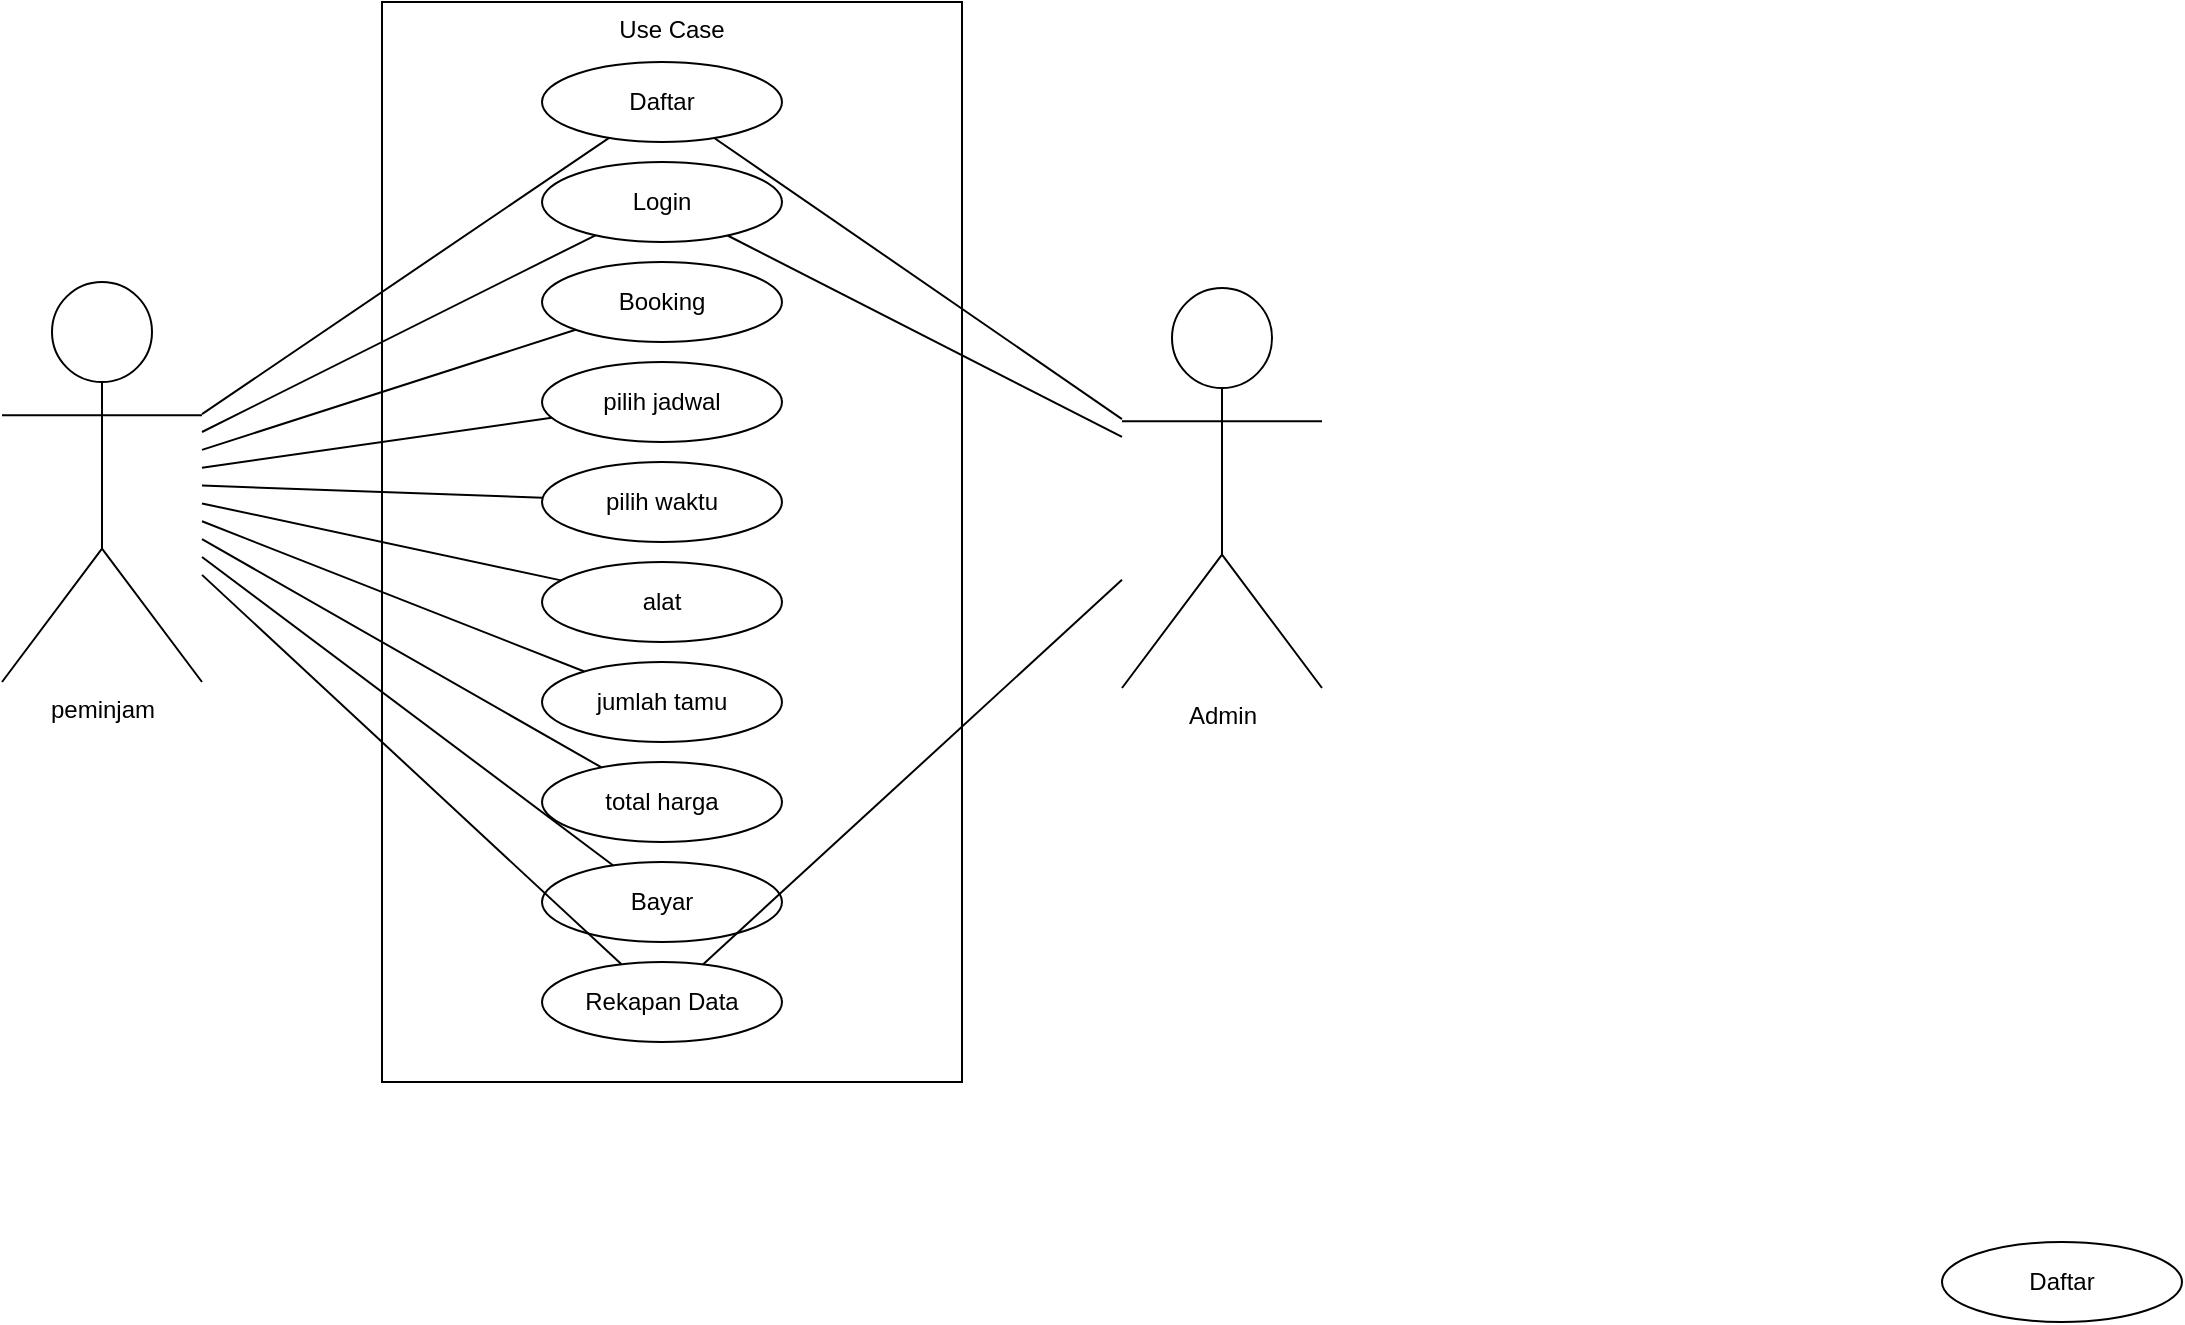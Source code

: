 <mxfile version="24.7.7" pages="2">
  <diagram name="Halaman-1" id="6Wa73_7NijkpgyKoH-4O">
    <mxGraphModel dx="880" dy="2806" grid="1" gridSize="10" guides="1" tooltips="1" connect="1" arrows="1" fold="1" page="1" pageScale="1" pageWidth="827" pageHeight="1169" math="0" shadow="0">
      <root>
        <mxCell id="0" />
        <mxCell id="1" parent="0" />
        <mxCell id="3LUeXYv4PFibwEN7jM8j-3" value="Use Case" style="rounded=0;whiteSpace=wrap;html=1;verticalAlign=top;" parent="1" vertex="1">
          <mxGeometry x="300" y="-2280" width="290" height="540" as="geometry" />
        </mxCell>
        <mxCell id="3LUeXYv4PFibwEN7jM8j-6" value="Daftar" style="ellipse;whiteSpace=wrap;html=1;" parent="1" vertex="1">
          <mxGeometry x="380" y="-2250" width="120" height="40" as="geometry" />
        </mxCell>
        <mxCell id="3LUeXYv4PFibwEN7jM8j-7" value="Login" style="ellipse;whiteSpace=wrap;html=1;" parent="1" vertex="1">
          <mxGeometry x="380" y="-2200" width="120" height="40" as="geometry" />
        </mxCell>
        <mxCell id="3LUeXYv4PFibwEN7jM8j-12" value="Booking" style="ellipse;whiteSpace=wrap;html=1;" parent="1" vertex="1">
          <mxGeometry x="380" y="-2150" width="120" height="40" as="geometry" />
        </mxCell>
        <mxCell id="3LUeXYv4PFibwEN7jM8j-15" value="Daftar" style="ellipse;whiteSpace=wrap;html=1;" parent="1" vertex="1">
          <mxGeometry x="1080" y="-1660" width="120" height="40" as="geometry" />
        </mxCell>
        <mxCell id="3LUeXYv4PFibwEN7jM8j-17" value="Bayar" style="ellipse;whiteSpace=wrap;html=1;" parent="1" vertex="1">
          <mxGeometry x="380" y="-1850" width="120" height="40" as="geometry" />
        </mxCell>
        <mxCell id="3LUeXYv4PFibwEN7jM8j-23" style="edgeStyle=orthogonalEdgeStyle;rounded=0;orthogonalLoop=1;jettySize=auto;html=1;exitX=0.5;exitY=1;exitDx=0;exitDy=0;" parent="1" source="3LUeXYv4PFibwEN7jM8j-3" target="3LUeXYv4PFibwEN7jM8j-3" edge="1">
          <mxGeometry relative="1" as="geometry" />
        </mxCell>
        <mxCell id="3LUeXYv4PFibwEN7jM8j-25" value="Admin" style="shape=umlActor;verticalLabelPosition=bottom;verticalAlign=top;html=1;outlineConnect=0;" parent="1" vertex="1">
          <mxGeometry x="670" y="-2137" width="100" height="200" as="geometry" />
        </mxCell>
        <mxCell id="3LUeXYv4PFibwEN7jM8j-35" value="" style="endArrow=none;html=1;rounded=0;" parent="1" edge="1" target="3LUeXYv4PFibwEN7jM8j-6" source="FEBntINxlMD35hURQeMc-7">
          <mxGeometry width="50" height="50" relative="1" as="geometry">
            <mxPoint x="260" y="-2160" as="sourcePoint" />
            <mxPoint x="379.659" y="-2213.901" as="targetPoint" />
          </mxGeometry>
        </mxCell>
        <mxCell id="3LUeXYv4PFibwEN7jM8j-37" value="Rekapan Data" style="ellipse;whiteSpace=wrap;html=1;" parent="1" vertex="1">
          <mxGeometry x="380" y="-1800" width="120" height="40" as="geometry" />
        </mxCell>
        <mxCell id="3LUeXYv4PFibwEN7jM8j-40" value="" style="endArrow=none;html=1;rounded=0;" parent="1" target="3LUeXYv4PFibwEN7jM8j-7" edge="1" source="FEBntINxlMD35hURQeMc-7">
          <mxGeometry width="50" height="50" relative="1" as="geometry">
            <mxPoint x="260" y="-2130" as="sourcePoint" />
            <mxPoint x="440" y="-2140" as="targetPoint" />
          </mxGeometry>
        </mxCell>
        <mxCell id="3LUeXYv4PFibwEN7jM8j-49" value="" style="endArrow=none;html=1;rounded=0;" parent="1" edge="1" target="3LUeXYv4PFibwEN7jM8j-25" source="3LUeXYv4PFibwEN7jM8j-6">
          <mxGeometry width="50" height="50" relative="1" as="geometry">
            <mxPoint x="498.341" y="-2215.901" as="sourcePoint" />
            <mxPoint x="620" y="-2164" as="targetPoint" />
          </mxGeometry>
        </mxCell>
        <mxCell id="3LUeXYv4PFibwEN7jM8j-50" value="" style="endArrow=none;html=1;rounded=0;" parent="1" target="3LUeXYv4PFibwEN7jM8j-7" edge="1" source="3LUeXYv4PFibwEN7jM8j-25">
          <mxGeometry width="50" height="50" relative="1" as="geometry">
            <mxPoint x="620" y="-2130" as="sourcePoint" />
            <mxPoint x="440" y="-2140" as="targetPoint" />
          </mxGeometry>
        </mxCell>
        <mxCell id="FEBntINxlMD35hURQeMc-1" value="pilih jadwal" style="ellipse;whiteSpace=wrap;html=1;" parent="1" vertex="1">
          <mxGeometry x="380" y="-2100" width="120" height="40" as="geometry" />
        </mxCell>
        <mxCell id="FEBntINxlMD35hURQeMc-2" value="pilih waktu" style="ellipse;whiteSpace=wrap;html=1;" parent="1" vertex="1">
          <mxGeometry x="380" y="-2050" width="120" height="40" as="geometry" />
        </mxCell>
        <mxCell id="FEBntINxlMD35hURQeMc-3" value="alat" style="ellipse;whiteSpace=wrap;html=1;" parent="1" vertex="1">
          <mxGeometry x="380" y="-2000" width="120" height="40" as="geometry" />
        </mxCell>
        <mxCell id="FEBntINxlMD35hURQeMc-5" value="jumlah tamu" style="ellipse;whiteSpace=wrap;html=1;" parent="1" vertex="1">
          <mxGeometry x="380" y="-1950" width="120" height="40" as="geometry" />
        </mxCell>
        <mxCell id="FEBntINxlMD35hURQeMc-6" value="total harga" style="ellipse;whiteSpace=wrap;html=1;" parent="1" vertex="1">
          <mxGeometry x="380" y="-1900" width="120" height="40" as="geometry" />
        </mxCell>
        <mxCell id="FEBntINxlMD35hURQeMc-7" value="peminjam" style="shape=umlActor;verticalLabelPosition=bottom;verticalAlign=top;html=1;outlineConnect=0;" parent="1" vertex="1">
          <mxGeometry x="110" y="-2140" width="100" height="200" as="geometry" />
        </mxCell>
        <mxCell id="17oZ33p9a87ihfI5K5O_-1" value="" style="endArrow=none;html=1;rounded=0;" edge="1" parent="1" source="FEBntINxlMD35hURQeMc-7" target="3LUeXYv4PFibwEN7jM8j-12">
          <mxGeometry width="50" height="50" relative="1" as="geometry">
            <mxPoint x="430" y="-2030" as="sourcePoint" />
            <mxPoint x="480" y="-2080" as="targetPoint" />
          </mxGeometry>
        </mxCell>
        <mxCell id="17oZ33p9a87ihfI5K5O_-2" value="" style="endArrow=none;html=1;rounded=0;" edge="1" parent="1" source="FEBntINxlMD35hURQeMc-7" target="FEBntINxlMD35hURQeMc-1">
          <mxGeometry width="50" height="50" relative="1" as="geometry">
            <mxPoint x="430" y="-2030" as="sourcePoint" />
            <mxPoint x="480" y="-2080" as="targetPoint" />
          </mxGeometry>
        </mxCell>
        <mxCell id="17oZ33p9a87ihfI5K5O_-3" value="" style="endArrow=none;html=1;rounded=0;" edge="1" parent="1" source="FEBntINxlMD35hURQeMc-7" target="FEBntINxlMD35hURQeMc-2">
          <mxGeometry width="50" height="50" relative="1" as="geometry">
            <mxPoint x="430" y="-2030" as="sourcePoint" />
            <mxPoint x="480" y="-2080" as="targetPoint" />
          </mxGeometry>
        </mxCell>
        <mxCell id="17oZ33p9a87ihfI5K5O_-4" value="" style="endArrow=none;html=1;rounded=0;" edge="1" parent="1" source="FEBntINxlMD35hURQeMc-7" target="FEBntINxlMD35hURQeMc-3">
          <mxGeometry width="50" height="50" relative="1" as="geometry">
            <mxPoint x="430" y="-2030" as="sourcePoint" />
            <mxPoint x="480" y="-2080" as="targetPoint" />
          </mxGeometry>
        </mxCell>
        <mxCell id="17oZ33p9a87ihfI5K5O_-5" value="" style="endArrow=none;html=1;rounded=0;" edge="1" parent="1" source="FEBntINxlMD35hURQeMc-7" target="FEBntINxlMD35hURQeMc-5">
          <mxGeometry width="50" height="50" relative="1" as="geometry">
            <mxPoint x="430" y="-2030" as="sourcePoint" />
            <mxPoint x="480" y="-2080" as="targetPoint" />
          </mxGeometry>
        </mxCell>
        <mxCell id="17oZ33p9a87ihfI5K5O_-6" value="" style="endArrow=none;html=1;rounded=0;" edge="1" parent="1" source="FEBntINxlMD35hURQeMc-7" target="FEBntINxlMD35hURQeMc-6">
          <mxGeometry width="50" height="50" relative="1" as="geometry">
            <mxPoint x="430" y="-1930" as="sourcePoint" />
            <mxPoint x="480" y="-1980" as="targetPoint" />
          </mxGeometry>
        </mxCell>
        <mxCell id="17oZ33p9a87ihfI5K5O_-7" value="" style="endArrow=none;html=1;rounded=0;" edge="1" parent="1" source="FEBntINxlMD35hURQeMc-7" target="3LUeXYv4PFibwEN7jM8j-17">
          <mxGeometry width="50" height="50" relative="1" as="geometry">
            <mxPoint x="430" y="-1930" as="sourcePoint" />
            <mxPoint x="480" y="-1980" as="targetPoint" />
          </mxGeometry>
        </mxCell>
        <mxCell id="17oZ33p9a87ihfI5K5O_-8" value="" style="endArrow=none;html=1;rounded=0;" edge="1" parent="1" source="3LUeXYv4PFibwEN7jM8j-37" target="FEBntINxlMD35hURQeMc-7">
          <mxGeometry width="50" height="50" relative="1" as="geometry">
            <mxPoint x="430" y="-1930" as="sourcePoint" />
            <mxPoint x="480" y="-1980" as="targetPoint" />
          </mxGeometry>
        </mxCell>
        <mxCell id="17oZ33p9a87ihfI5K5O_-9" value="" style="endArrow=none;html=1;rounded=0;" edge="1" parent="1" source="3LUeXYv4PFibwEN7jM8j-25" target="3LUeXYv4PFibwEN7jM8j-37">
          <mxGeometry width="50" height="50" relative="1" as="geometry">
            <mxPoint x="430" y="-1930" as="sourcePoint" />
            <mxPoint x="480" y="-1980" as="targetPoint" />
          </mxGeometry>
        </mxCell>
      </root>
    </mxGraphModel>
  </diagram>
  <diagram id="bdp3tOz2AHJwEBBd-HJJ" name="Halaman-2">
    <mxGraphModel dx="880" dy="5144" grid="1" gridSize="10" guides="1" tooltips="1" connect="1" arrows="1" fold="1" page="1" pageScale="1" pageWidth="827" pageHeight="1169" math="0" shadow="0">
      <root>
        <mxCell id="0" />
        <mxCell id="1" parent="0" />
        <mxCell id="i8CUbSy8FzLyyfD0Hjm2-9" value="Booking" style="swimlane;fontStyle=0;childLayout=stackLayout;horizontal=1;startSize=30;horizontalStack=0;resizeParent=1;resizeParentMax=0;resizeLast=0;collapsible=1;marginBottom=0;whiteSpace=wrap;html=1;" parent="1" vertex="1">
          <mxGeometry x="360" y="-4040" width="150" height="300" as="geometry" />
        </mxCell>
        <mxCell id="R8U4RlocbZaLa9XOPYgq-1" value="Acara: String" style="text;strokeColor=none;fillColor=none;align=left;verticalAlign=middle;spacingLeft=4;spacingRight=4;overflow=hidden;points=[[0,0.5],[1,0.5]];portConstraint=eastwest;rotatable=0;whiteSpace=wrap;html=1;" vertex="1" parent="i8CUbSy8FzLyyfD0Hjm2-9">
          <mxGeometry y="30" width="150" height="30" as="geometry" />
        </mxCell>
        <mxCell id="i8CUbSy8FzLyyfD0Hjm2-11" value="tanggal: Date" style="text;strokeColor=none;fillColor=none;align=left;verticalAlign=middle;spacingLeft=4;spacingRight=4;overflow=hidden;points=[[0,0.5],[1,0.5]];portConstraint=eastwest;rotatable=0;whiteSpace=wrap;html=1;" parent="i8CUbSy8FzLyyfD0Hjm2-9" vertex="1">
          <mxGeometry y="60" width="150" height="30" as="geometry" />
        </mxCell>
        <mxCell id="i8CUbSy8FzLyyfD0Hjm2-12" value="JamMulai: Time" style="text;strokeColor=none;fillColor=none;align=left;verticalAlign=middle;spacingLeft=4;spacingRight=4;overflow=hidden;points=[[0,0.5],[1,0.5]];portConstraint=eastwest;rotatable=0;whiteSpace=wrap;html=1;" parent="i8CUbSy8FzLyyfD0Hjm2-9" vertex="1">
          <mxGeometry y="90" width="150" height="30" as="geometry" />
        </mxCell>
        <mxCell id="i8CUbSy8FzLyyfD0Hjm2-13" value="JamSelesai: Time" style="text;strokeColor=none;fillColor=none;align=left;verticalAlign=middle;spacingLeft=4;spacingRight=4;overflow=hidden;points=[[0,0.5],[1,0.5]];portConstraint=eastwest;rotatable=0;whiteSpace=wrap;html=1;" parent="i8CUbSy8FzLyyfD0Hjm2-9" vertex="1">
          <mxGeometry y="120" width="150" height="30" as="geometry" />
        </mxCell>
        <mxCell id="4X92NcCAiKO3sPS08YiF-49" value="Alat: String" style="text;strokeColor=none;fillColor=none;align=left;verticalAlign=middle;spacingLeft=4;spacingRight=4;overflow=hidden;points=[[0,0.5],[1,0.5]];portConstraint=eastwest;rotatable=0;whiteSpace=wrap;html=1;" vertex="1" parent="i8CUbSy8FzLyyfD0Hjm2-9">
          <mxGeometry y="150" width="150" height="30" as="geometry" />
        </mxCell>
        <mxCell id="4X92NcCAiKO3sPS08YiF-2" value="Total_Uang int" style="text;strokeColor=none;fillColor=none;align=left;verticalAlign=middle;spacingLeft=4;spacingRight=4;overflow=hidden;points=[[0,0.5],[1,0.5]];portConstraint=eastwest;rotatable=0;whiteSpace=wrap;html=1;" vertex="1" parent="i8CUbSy8FzLyyfD0Hjm2-9">
          <mxGeometry y="180" width="150" height="30" as="geometry" />
        </mxCell>
        <mxCell id="4X92NcCAiKO3sPS08YiF-3" value="+buatBooking()" style="text;strokeColor=none;fillColor=none;align=left;verticalAlign=middle;spacingLeft=4;spacingRight=4;overflow=hidden;points=[[0,0.5],[1,0.5]];portConstraint=eastwest;rotatable=0;whiteSpace=wrap;html=1;" vertex="1" parent="i8CUbSy8FzLyyfD0Hjm2-9">
          <mxGeometry y="210" width="150" height="30" as="geometry" />
        </mxCell>
        <mxCell id="4X92NcCAiKO3sPS08YiF-4" value="+batalkanBooking()" style="text;strokeColor=none;fillColor=none;align=left;verticalAlign=middle;spacingLeft=4;spacingRight=4;overflow=hidden;points=[[0,0.5],[1,0.5]];portConstraint=eastwest;rotatable=0;whiteSpace=wrap;html=1;" vertex="1" parent="i8CUbSy8FzLyyfD0Hjm2-9">
          <mxGeometry y="240" width="150" height="30" as="geometry" />
        </mxCell>
        <mxCell id="i8CUbSy8FzLyyfD0Hjm2-14" value="+ubahBooking()" style="text;strokeColor=none;fillColor=none;align=left;verticalAlign=middle;spacingLeft=4;spacingRight=4;overflow=hidden;points=[[0,0.5],[1,0.5]];portConstraint=eastwest;rotatable=0;whiteSpace=wrap;html=1;" parent="i8CUbSy8FzLyyfD0Hjm2-9" vertex="1">
          <mxGeometry y="270" width="150" height="30" as="geometry" />
        </mxCell>
        <mxCell id="4X92NcCAiKO3sPS08YiF-1" value="" style="endArrow=none;html=1;rounded=0;" edge="1" parent="i8CUbSy8FzLyyfD0Hjm2-9">
          <mxGeometry width="50" height="50" relative="1" as="geometry">
            <mxPoint y="210" as="sourcePoint" />
            <mxPoint x="150" y="210" as="targetPoint" />
          </mxGeometry>
        </mxCell>
        <mxCell id="1UE9MxpvlfbYN3OQRSSH-9" value="pengguna" style="swimlane;fontStyle=0;childLayout=stackLayout;horizontal=1;startSize=30;horizontalStack=0;resizeParent=1;resizeParentMax=0;resizeLast=0;collapsible=1;marginBottom=0;whiteSpace=wrap;html=1;" parent="1" vertex="1">
          <mxGeometry x="120" y="-4100" width="150" height="250" as="geometry" />
        </mxCell>
        <mxCell id="1UE9MxpvlfbYN3OQRSSH-10" value="id: String" style="text;strokeColor=none;fillColor=none;align=left;verticalAlign=middle;spacingLeft=4;spacingRight=4;overflow=hidden;points=[[0,0.5],[1,0.5]];portConstraint=eastwest;rotatable=0;whiteSpace=wrap;html=1;" parent="1UE9MxpvlfbYN3OQRSSH-9" vertex="1">
          <mxGeometry y="30" width="150" height="40" as="geometry" />
        </mxCell>
        <mxCell id="1UE9MxpvlfbYN3OQRSSH-11" value="nama: String" style="text;strokeColor=none;fillColor=none;align=left;verticalAlign=middle;spacingLeft=4;spacingRight=4;overflow=hidden;points=[[0,0.5],[1,0.5]];portConstraint=eastwest;rotatable=0;whiteSpace=wrap;html=1;" parent="1UE9MxpvlfbYN3OQRSSH-9" vertex="1">
          <mxGeometry y="70" width="150" height="30" as="geometry" />
        </mxCell>
        <mxCell id="1UE9MxpvlfbYN3OQRSSH-12" value="email: String" style="text;strokeColor=none;fillColor=none;align=left;verticalAlign=middle;spacingLeft=4;spacingRight=4;overflow=hidden;points=[[0,0.5],[1,0.5]];portConstraint=eastwest;rotatable=0;whiteSpace=wrap;html=1;" parent="1UE9MxpvlfbYN3OQRSSH-9" vertex="1">
          <mxGeometry y="100" width="150" height="30" as="geometry" />
        </mxCell>
        <mxCell id="1UE9MxpvlfbYN3OQRSSH-13" value="telepon:String" style="text;strokeColor=none;fillColor=none;align=left;verticalAlign=middle;spacingLeft=4;spacingRight=4;overflow=hidden;points=[[0,0.5],[1,0.5]];portConstraint=eastwest;rotatable=0;whiteSpace=wrap;html=1;" parent="1UE9MxpvlfbYN3OQRSSH-9" vertex="1">
          <mxGeometry y="130" width="150" height="30" as="geometry" />
        </mxCell>
        <mxCell id="1UE9MxpvlfbYN3OQRSSH-14" value="" style="endArrow=none;html=1;rounded=0;exitX=-0.013;exitY=0.033;exitDx=0;exitDy=0;exitPerimeter=0;entryX=0.98;entryY=1.067;entryDx=0;entryDy=0;entryPerimeter=0;" parent="1UE9MxpvlfbYN3OQRSSH-9" edge="1">
          <mxGeometry width="50" height="50" relative="1" as="geometry">
            <mxPoint x="1.05" y="158.99" as="sourcePoint" />
            <mxPoint x="150" y="160.01" as="targetPoint" />
          </mxGeometry>
        </mxCell>
        <mxCell id="1UE9MxpvlfbYN3OQRSSH-16" value="+login()&lt;span style=&quot;color: rgba(0, 0, 0, 0); font-family: monospace; font-size: 0px; text-wrap: nowrap;&quot;&gt;%3CmxGraphModel%3E%3Croot%3E%3CmxCell%20id%3D%220%22%2F%3E%3CmxCell%20id%3D%221%22%20parent%3D%220%22%2F%3E%3CmxCell%20id%3D%222%22%20value%3D%22%2BbuatBooking()%22%20style%3D%22text%3BstrokeColor%3Dnone%3BfillColor%3Dnone%3Balign%3Dleft%3BverticalAlign%3Dmiddle%3BspacingLeft%3D4%3BspacingRight%3D4%3Boverflow%3Dhidden%3Bpoints%3D%5B%5B0%2C0.5%5D%2C%5B1%2C0.5%5D%5D%3BportConstraint%3Deastwest%3Brotatable%3D0%3BwhiteSpace%3Dwrap%3Bhtml%3D1%3B%22%20vertex%3D%221%22%20parent%3D%221%22%3E%3CmxGeometry%20x%3D%22264%22%20y%3D%22-3920%22%20width%3D%22150%22%20height%3D%2230%22%20as%3D%22geometry%22%2F%3E%3C%2FmxCell%3E%3C%2Froot%3E%3C%2FmxGraphModel%3E&lt;/span&gt;" style="text;strokeColor=none;fillColor=none;align=left;verticalAlign=middle;spacingLeft=4;spacingRight=4;overflow=hidden;points=[[0,0.5],[1,0.5]];portConstraint=eastwest;rotatable=0;whiteSpace=wrap;html=1;" parent="1UE9MxpvlfbYN3OQRSSH-9" vertex="1">
          <mxGeometry y="160" width="150" height="30" as="geometry" />
        </mxCell>
        <mxCell id="4X92NcCAiKO3sPS08YiF-5" value="+logout()&lt;span style=&quot;color: rgba(0, 0, 0, 0); font-family: monospace; font-size: 0px; text-wrap: nowrap;&quot;&gt;%3CmxGraphModel%3E%3Croot%3E%3CmxCell%20id%3D%220%22%2F%3E%3CmxCell%20id%3D%221%22%20parent%3D%220%22%2F%3E%3CmxCell%20id%3D%222%22%20value%3D%22%2BbuatBooking()%22%20style%3D%22text%3BstrokeColor%3Dnone%3BfillColor%3Dnone%3Balign%3Dleft%3BverticalAlign%3Dmiddle%3BspacingLeft%3D4%3BspacingRight%3D4%3Boverflow%3Dhidden%3Bpoints%3D%5B%5B0%2C0.5%5D%2C%5B1%2C0.5%5D%5D%3BportConstraint%3Deastwest%3Brotatable%3D0%3BwhiteSpace%3Dwrap%3Bhtml%3D1%3B%22%20vertex%3D%221%22%20parent%3D%221%22%3E%3CmxGeometry%20x%3D%22264%22%20y%3D%22-3920%22%20width%3D%22150%22%20height%3D%2230%22%20as%3D%22geometry%22%2F%3E%3C%2FmxCell%3E%3C%2Froot%3E%3C%2FmxGraphModel%3E&lt;/span&gt;" style="text;strokeColor=none;fillColor=none;align=left;verticalAlign=middle;spacingLeft=4;spacingRight=4;overflow=hidden;points=[[0,0.5],[1,0.5]];portConstraint=eastwest;rotatable=0;whiteSpace=wrap;html=1;" vertex="1" parent="1UE9MxpvlfbYN3OQRSSH-9">
          <mxGeometry y="190" width="150" height="30" as="geometry" />
        </mxCell>
        <mxCell id="1UE9MxpvlfbYN3OQRSSH-15" value="+register()" style="text;strokeColor=none;fillColor=none;align=left;verticalAlign=middle;spacingLeft=4;spacingRight=4;overflow=hidden;points=[[0,0.5],[1,0.5]];portConstraint=eastwest;rotatable=0;whiteSpace=wrap;html=1;" parent="1UE9MxpvlfbYN3OQRSSH-9" vertex="1">
          <mxGeometry y="220" width="150" height="30" as="geometry" />
        </mxCell>
        <mxCell id="4X92NcCAiKO3sPS08YiF-13" value="aula" style="swimlane;fontStyle=0;childLayout=stackLayout;horizontal=1;startSize=30;horizontalStack=0;resizeParent=1;resizeParentMax=0;resizeLast=0;collapsible=1;marginBottom=0;whiteSpace=wrap;html=1;" vertex="1" parent="1">
          <mxGeometry x="590" y="-3920" width="140" height="190" as="geometry" />
        </mxCell>
        <mxCell id="4X92NcCAiKO3sPS08YiF-14" value="id: string" style="text;strokeColor=none;fillColor=none;align=left;verticalAlign=middle;spacingLeft=4;spacingRight=4;overflow=hidden;points=[[0,0.5],[1,0.5]];portConstraint=eastwest;rotatable=0;whiteSpace=wrap;html=1;" vertex="1" parent="4X92NcCAiKO3sPS08YiF-13">
          <mxGeometry y="30" width="140" height="40" as="geometry" />
        </mxCell>
        <mxCell id="4X92NcCAiKO3sPS08YiF-16" value="nama: string" style="text;strokeColor=none;fillColor=none;align=left;verticalAlign=middle;spacingLeft=4;spacingRight=4;overflow=hidden;points=[[0,0.5],[1,0.5]];portConstraint=eastwest;rotatable=0;whiteSpace=wrap;html=1;" vertex="1" parent="4X92NcCAiKO3sPS08YiF-13">
          <mxGeometry y="70" width="140" height="30" as="geometry" />
        </mxCell>
        <mxCell id="4X92NcCAiKO3sPS08YiF-17" value="" style="endArrow=none;html=1;rounded=0;exitX=-0.013;exitY=0.033;exitDx=0;exitDy=0;exitPerimeter=0;" edge="1" parent="4X92NcCAiKO3sPS08YiF-13">
          <mxGeometry width="50" height="50" relative="1" as="geometry">
            <mxPoint x="1.05" y="104.98" as="sourcePoint" />
            <mxPoint x="140" y="106" as="targetPoint" />
          </mxGeometry>
        </mxCell>
        <mxCell id="4X92NcCAiKO3sPS08YiF-18" value="+tambah()" style="text;strokeColor=none;fillColor=none;align=left;verticalAlign=middle;spacingLeft=4;spacingRight=4;overflow=hidden;points=[[0,0.5],[1,0.5]];portConstraint=eastwest;rotatable=0;whiteSpace=wrap;html=1;" vertex="1" parent="4X92NcCAiKO3sPS08YiF-13">
          <mxGeometry y="100" width="140" height="30" as="geometry" />
        </mxCell>
        <mxCell id="4X92NcCAiKO3sPS08YiF-19" value="+hapus()" style="text;strokeColor=none;fillColor=none;align=left;verticalAlign=middle;spacingLeft=4;spacingRight=4;overflow=hidden;points=[[0,0.5],[1,0.5]];portConstraint=eastwest;rotatable=0;whiteSpace=wrap;html=1;" vertex="1" parent="4X92NcCAiKO3sPS08YiF-13">
          <mxGeometry y="130" width="140" height="30" as="geometry" />
        </mxCell>
        <mxCell id="4X92NcCAiKO3sPS08YiF-28" value="+ubah()" style="text;strokeColor=none;fillColor=none;align=left;verticalAlign=middle;spacingLeft=4;spacingRight=4;overflow=hidden;points=[[0,0.5],[1,0.5]];portConstraint=eastwest;rotatable=0;whiteSpace=wrap;html=1;" vertex="1" parent="4X92NcCAiKO3sPS08YiF-13">
          <mxGeometry y="160" width="140" height="30" as="geometry" />
        </mxCell>
        <mxCell id="4X92NcCAiKO3sPS08YiF-30" value="alat" style="swimlane;fontStyle=0;childLayout=stackLayout;horizontal=1;startSize=30;horizontalStack=0;resizeParent=1;resizeParentMax=0;resizeLast=0;collapsible=1;marginBottom=0;whiteSpace=wrap;html=1;" vertex="1" parent="1">
          <mxGeometry x="380" y="-3697" width="140" height="190" as="geometry" />
        </mxCell>
        <mxCell id="4X92NcCAiKO3sPS08YiF-31" value="id: string" style="text;strokeColor=none;fillColor=none;align=left;verticalAlign=middle;spacingLeft=4;spacingRight=4;overflow=hidden;points=[[0,0.5],[1,0.5]];portConstraint=eastwest;rotatable=0;whiteSpace=wrap;html=1;" vertex="1" parent="4X92NcCAiKO3sPS08YiF-30">
          <mxGeometry y="30" width="140" height="40" as="geometry" />
        </mxCell>
        <mxCell id="4X92NcCAiKO3sPS08YiF-32" value="nama: string" style="text;strokeColor=none;fillColor=none;align=left;verticalAlign=middle;spacingLeft=4;spacingRight=4;overflow=hidden;points=[[0,0.5],[1,0.5]];portConstraint=eastwest;rotatable=0;whiteSpace=wrap;html=1;" vertex="1" parent="4X92NcCAiKO3sPS08YiF-30">
          <mxGeometry y="70" width="140" height="30" as="geometry" />
        </mxCell>
        <mxCell id="4X92NcCAiKO3sPS08YiF-33" value="" style="endArrow=none;html=1;rounded=0;exitX=-0.013;exitY=0.033;exitDx=0;exitDy=0;exitPerimeter=0;" edge="1" parent="4X92NcCAiKO3sPS08YiF-30">
          <mxGeometry width="50" height="50" relative="1" as="geometry">
            <mxPoint x="1.05" y="104.98" as="sourcePoint" />
            <mxPoint x="140" y="106" as="targetPoint" />
          </mxGeometry>
        </mxCell>
        <mxCell id="4X92NcCAiKO3sPS08YiF-34" value="+tambah()" style="text;strokeColor=none;fillColor=none;align=left;verticalAlign=middle;spacingLeft=4;spacingRight=4;overflow=hidden;points=[[0,0.5],[1,0.5]];portConstraint=eastwest;rotatable=0;whiteSpace=wrap;html=1;" vertex="1" parent="4X92NcCAiKO3sPS08YiF-30">
          <mxGeometry y="100" width="140" height="30" as="geometry" />
        </mxCell>
        <mxCell id="4X92NcCAiKO3sPS08YiF-35" value="+hapus()" style="text;strokeColor=none;fillColor=none;align=left;verticalAlign=middle;spacingLeft=4;spacingRight=4;overflow=hidden;points=[[0,0.5],[1,0.5]];portConstraint=eastwest;rotatable=0;whiteSpace=wrap;html=1;" vertex="1" parent="4X92NcCAiKO3sPS08YiF-30">
          <mxGeometry y="130" width="140" height="30" as="geometry" />
        </mxCell>
        <mxCell id="4X92NcCAiKO3sPS08YiF-36" value="+ubah()" style="text;strokeColor=none;fillColor=none;align=left;verticalAlign=middle;spacingLeft=4;spacingRight=4;overflow=hidden;points=[[0,0.5],[1,0.5]];portConstraint=eastwest;rotatable=0;whiteSpace=wrap;html=1;" vertex="1" parent="4X92NcCAiKO3sPS08YiF-30">
          <mxGeometry y="160" width="140" height="30" as="geometry" />
        </mxCell>
        <mxCell id="4X92NcCAiKO3sPS08YiF-37" value="detail" style="swimlane;fontStyle=0;childLayout=stackLayout;horizontal=1;startSize=30;horizontalStack=0;resizeParent=1;resizeParentMax=0;resizeLast=0;collapsible=1;marginBottom=0;whiteSpace=wrap;html=1;" vertex="1" parent="1">
          <mxGeometry x="120" y="-3800" width="140" height="190" as="geometry" />
        </mxCell>
        <mxCell id="4X92NcCAiKO3sPS08YiF-38" value="id: string" style="text;strokeColor=none;fillColor=none;align=left;verticalAlign=middle;spacingLeft=4;spacingRight=4;overflow=hidden;points=[[0,0.5],[1,0.5]];portConstraint=eastwest;rotatable=0;whiteSpace=wrap;html=1;" vertex="1" parent="4X92NcCAiKO3sPS08YiF-37">
          <mxGeometry y="30" width="140" height="40" as="geometry" />
        </mxCell>
        <mxCell id="4X92NcCAiKO3sPS08YiF-39" value="jumalahAlat: integer" style="text;strokeColor=none;fillColor=none;align=left;verticalAlign=middle;spacingLeft=4;spacingRight=4;overflow=hidden;points=[[0,0.5],[1,0.5]];portConstraint=eastwest;rotatable=0;whiteSpace=wrap;html=1;" vertex="1" parent="4X92NcCAiKO3sPS08YiF-37">
          <mxGeometry y="70" width="140" height="30" as="geometry" />
        </mxCell>
        <mxCell id="4X92NcCAiKO3sPS08YiF-40" value="" style="endArrow=none;html=1;rounded=0;exitX=-0.013;exitY=0.033;exitDx=0;exitDy=0;exitPerimeter=0;" edge="1" parent="4X92NcCAiKO3sPS08YiF-37">
          <mxGeometry width="50" height="50" relative="1" as="geometry">
            <mxPoint x="1.05" y="104.98" as="sourcePoint" />
            <mxPoint x="140" y="106" as="targetPoint" />
          </mxGeometry>
        </mxCell>
        <mxCell id="4X92NcCAiKO3sPS08YiF-41" value="+tambah()" style="text;strokeColor=none;fillColor=none;align=left;verticalAlign=middle;spacingLeft=4;spacingRight=4;overflow=hidden;points=[[0,0.5],[1,0.5]];portConstraint=eastwest;rotatable=0;whiteSpace=wrap;html=1;" vertex="1" parent="4X92NcCAiKO3sPS08YiF-37">
          <mxGeometry y="100" width="140" height="30" as="geometry" />
        </mxCell>
        <mxCell id="4X92NcCAiKO3sPS08YiF-42" value="+ubah()" style="text;strokeColor=none;fillColor=none;align=left;verticalAlign=middle;spacingLeft=4;spacingRight=4;overflow=hidden;points=[[0,0.5],[1,0.5]];portConstraint=eastwest;rotatable=0;whiteSpace=wrap;html=1;" vertex="1" parent="4X92NcCAiKO3sPS08YiF-37">
          <mxGeometry y="130" width="140" height="30" as="geometry" />
        </mxCell>
        <mxCell id="4X92NcCAiKO3sPS08YiF-43" value="+hapus()" style="text;strokeColor=none;fillColor=none;align=left;verticalAlign=middle;spacingLeft=4;spacingRight=4;overflow=hidden;points=[[0,0.5],[1,0.5]];portConstraint=eastwest;rotatable=0;whiteSpace=wrap;html=1;" vertex="1" parent="4X92NcCAiKO3sPS08YiF-37">
          <mxGeometry y="160" width="140" height="30" as="geometry" />
        </mxCell>
        <mxCell id="4X92NcCAiKO3sPS08YiF-44" value="" style="edgeStyle=entityRelationEdgeStyle;fontSize=12;html=1;endArrow=ERoneToMany;rounded=0;entryX=-0.002;entryY=0.052;entryDx=0;entryDy=0;entryPerimeter=0;exitX=1.013;exitY=0.049;exitDx=0;exitDy=0;exitPerimeter=0;" edge="1" parent="1" source="1UE9MxpvlfbYN3OQRSSH-9" target="i8CUbSy8FzLyyfD0Hjm2-9">
          <mxGeometry width="100" height="100" relative="1" as="geometry">
            <mxPoint x="140" y="-3895" as="sourcePoint" />
            <mxPoint x="240" y="-3995" as="targetPoint" />
          </mxGeometry>
        </mxCell>
        <mxCell id="4X92NcCAiKO3sPS08YiF-45" value="" style="edgeStyle=entityRelationEdgeStyle;fontSize=12;html=1;endArrow=ERmany;startArrow=ERmany;rounded=0;exitX=1.008;exitY=0.074;exitDx=0;exitDy=0;exitPerimeter=0;entryX=0;entryY=0;entryDx=0;entryDy=0;entryPerimeter=0;" edge="1" parent="1" source="4X92NcCAiKO3sPS08YiF-37" target="4X92NcCAiKO3sPS08YiF-3">
          <mxGeometry width="100" height="100" relative="1" as="geometry">
            <mxPoint x="160" y="-3780" as="sourcePoint" />
            <mxPoint x="260" y="-3880" as="targetPoint" />
            <Array as="points">
              <mxPoint x="80" y="-3670" />
              <mxPoint x="70" y="-3650" />
            </Array>
          </mxGeometry>
        </mxCell>
        <mxCell id="4X92NcCAiKO3sPS08YiF-48" value="" style="edgeStyle=entityRelationEdgeStyle;fontSize=12;html=1;endArrow=ERoneToMany;rounded=0;exitX=0.008;exitY=0.03;exitDx=0;exitDy=0;exitPerimeter=0;entryX=1.002;entryY=0.047;entryDx=0;entryDy=0;entryPerimeter=0;" edge="1" parent="1" source="4X92NcCAiKO3sPS08YiF-13" target="i8CUbSy8FzLyyfD0Hjm2-9">
          <mxGeometry width="100" height="100" relative="1" as="geometry">
            <mxPoint x="340" y="-3770" as="sourcePoint" />
            <mxPoint x="440" y="-3870" as="targetPoint" />
            <Array as="points">
              <mxPoint x="310" y="-3780" />
            </Array>
          </mxGeometry>
        </mxCell>
        <mxCell id="4X92NcCAiKO3sPS08YiF-53" value="" style="edgeStyle=entityRelationEdgeStyle;fontSize=12;html=1;endArrow=ERoneToMany;rounded=0;entryX=1.011;entryY=0.071;entryDx=0;entryDy=0;entryPerimeter=0;" edge="1" parent="1" source="4X92NcCAiKO3sPS08YiF-16" target="4X92NcCAiKO3sPS08YiF-30">
          <mxGeometry width="100" height="100" relative="1" as="geometry">
            <mxPoint x="460" y="-3705" as="sourcePoint" />
            <mxPoint x="530" y="-3700" as="targetPoint" />
            <Array as="points">
              <mxPoint x="520" y="-3735" />
            </Array>
          </mxGeometry>
        </mxCell>
      </root>
    </mxGraphModel>
  </diagram>
</mxfile>

